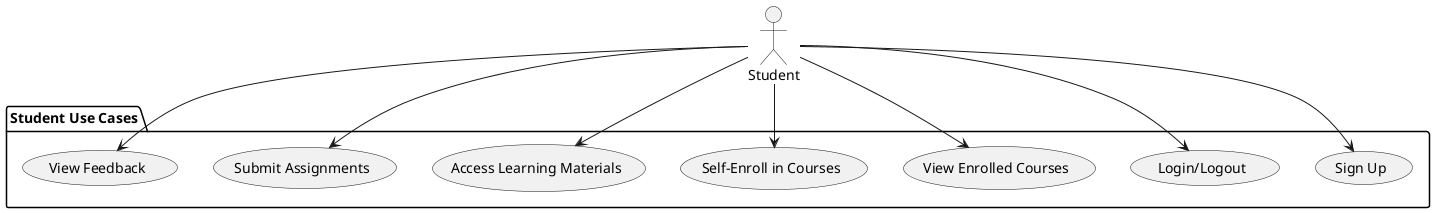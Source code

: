 @startuml StudentUseCaseDiagram

' Define actor
actor Student

' Group use cases in a box
package "Student Use Cases" {
  usecase "Sign Up" as UC1
  usecase "Login/Logout" as UC2
  usecase "View Enrolled Courses" as UC3
  usecase "Self-Enroll in Courses" as UC4
  usecase "Access Learning Materials" as UC5
  usecase "Submit Assignments" as UC6
  usecase "View Feedback" as UC7
}

' Relationships for Student
Student --> UC1
Student --> UC2
Student --> UC3
Student --> UC4
Student --> UC5
Student --> UC6
Student --> UC7

@enduml